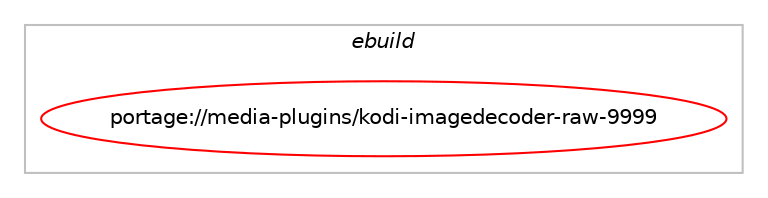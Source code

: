 digraph prolog {

# *************
# Graph options
# *************

newrank=true;
concentrate=true;
compound=true;
graph [rankdir=LR,fontname=Helvetica,fontsize=10,ranksep=1.5];#, ranksep=2.5, nodesep=0.2];
edge  [arrowhead=vee];
node  [fontname=Helvetica,fontsize=10];

# **********
# The ebuild
# **********

subgraph cluster_leftcol {
color=gray;
label=<<i>ebuild</i>>;
id [label="portage://media-plugins/kodi-imagedecoder-raw-9999", color=red, width=4, href="../media-plugins/kodi-imagedecoder-raw-9999.svg"];
}

# ****************
# The dependencies
# ****************

subgraph cluster_midcol {
color=gray;
label=<<i>dependencies</i>>;
subgraph cluster_compile {
fillcolor="#eeeeee";
style=filled;
label=<<i>compile</i>>;
# *** BEGIN UNKNOWN DEPENDENCY TYPE (TODO) ***
# id -> equal(package_dependency(portage://media-plugins/kodi-imagedecoder-raw-9999,install,no,media-libs,lcms,greaterequal,[2.12,,,2.12],[],[]))
# *** END UNKNOWN DEPENDENCY TYPE (TODO) ***

# *** BEGIN UNKNOWN DEPENDENCY TYPE (TODO) ***
# id -> equal(package_dependency(portage://media-plugins/kodi-imagedecoder-raw-9999,install,no,media-libs,libjpeg-turbo,greaterequal,[2.1.1,,,2.1.1],[],[]))
# *** END UNKNOWN DEPENDENCY TYPE (TODO) ***

# *** BEGIN UNKNOWN DEPENDENCY TYPE (TODO) ***
# id -> equal(package_dependency(portage://media-plugins/kodi-imagedecoder-raw-9999,install,no,media-libs,libraw,greaterequal,[0.20.2,,,0.20.2],[],[use(enable(jpeg),none),use(enable(lcms),none)]))
# *** END UNKNOWN DEPENDENCY TYPE (TODO) ***

# *** BEGIN UNKNOWN DEPENDENCY TYPE (TODO) ***
# id -> equal(package_dependency(portage://media-plugins/kodi-imagedecoder-raw-9999,install,no,media-tv,kodi,tilde,[9999,,,9999],[],[]))
# *** END UNKNOWN DEPENDENCY TYPE (TODO) ***

}
subgraph cluster_compileandrun {
fillcolor="#eeeeee";
style=filled;
label=<<i>compile and run</i>>;
}
subgraph cluster_run {
fillcolor="#eeeeee";
style=filled;
label=<<i>run</i>>;
# *** BEGIN UNKNOWN DEPENDENCY TYPE (TODO) ***
# id -> equal(package_dependency(portage://media-plugins/kodi-imagedecoder-raw-9999,run,no,media-libs,lcms,greaterequal,[2.12,,,2.12],[],[]))
# *** END UNKNOWN DEPENDENCY TYPE (TODO) ***

# *** BEGIN UNKNOWN DEPENDENCY TYPE (TODO) ***
# id -> equal(package_dependency(portage://media-plugins/kodi-imagedecoder-raw-9999,run,no,media-libs,libjpeg-turbo,greaterequal,[2.1.1,,,2.1.1],[],[]))
# *** END UNKNOWN DEPENDENCY TYPE (TODO) ***

# *** BEGIN UNKNOWN DEPENDENCY TYPE (TODO) ***
# id -> equal(package_dependency(portage://media-plugins/kodi-imagedecoder-raw-9999,run,no,media-libs,libraw,greaterequal,[0.20.2,,,0.20.2],[],[use(enable(jpeg),none),use(enable(lcms),none)]))
# *** END UNKNOWN DEPENDENCY TYPE (TODO) ***

# *** BEGIN UNKNOWN DEPENDENCY TYPE (TODO) ***
# id -> equal(package_dependency(portage://media-plugins/kodi-imagedecoder-raw-9999,run,no,media-tv,kodi,tilde,[9999,,,9999],[],[]))
# *** END UNKNOWN DEPENDENCY TYPE (TODO) ***

}
}

# **************
# The candidates
# **************

subgraph cluster_choices {
rank=same;
color=gray;
label=<<i>candidates</i>>;

}

}
